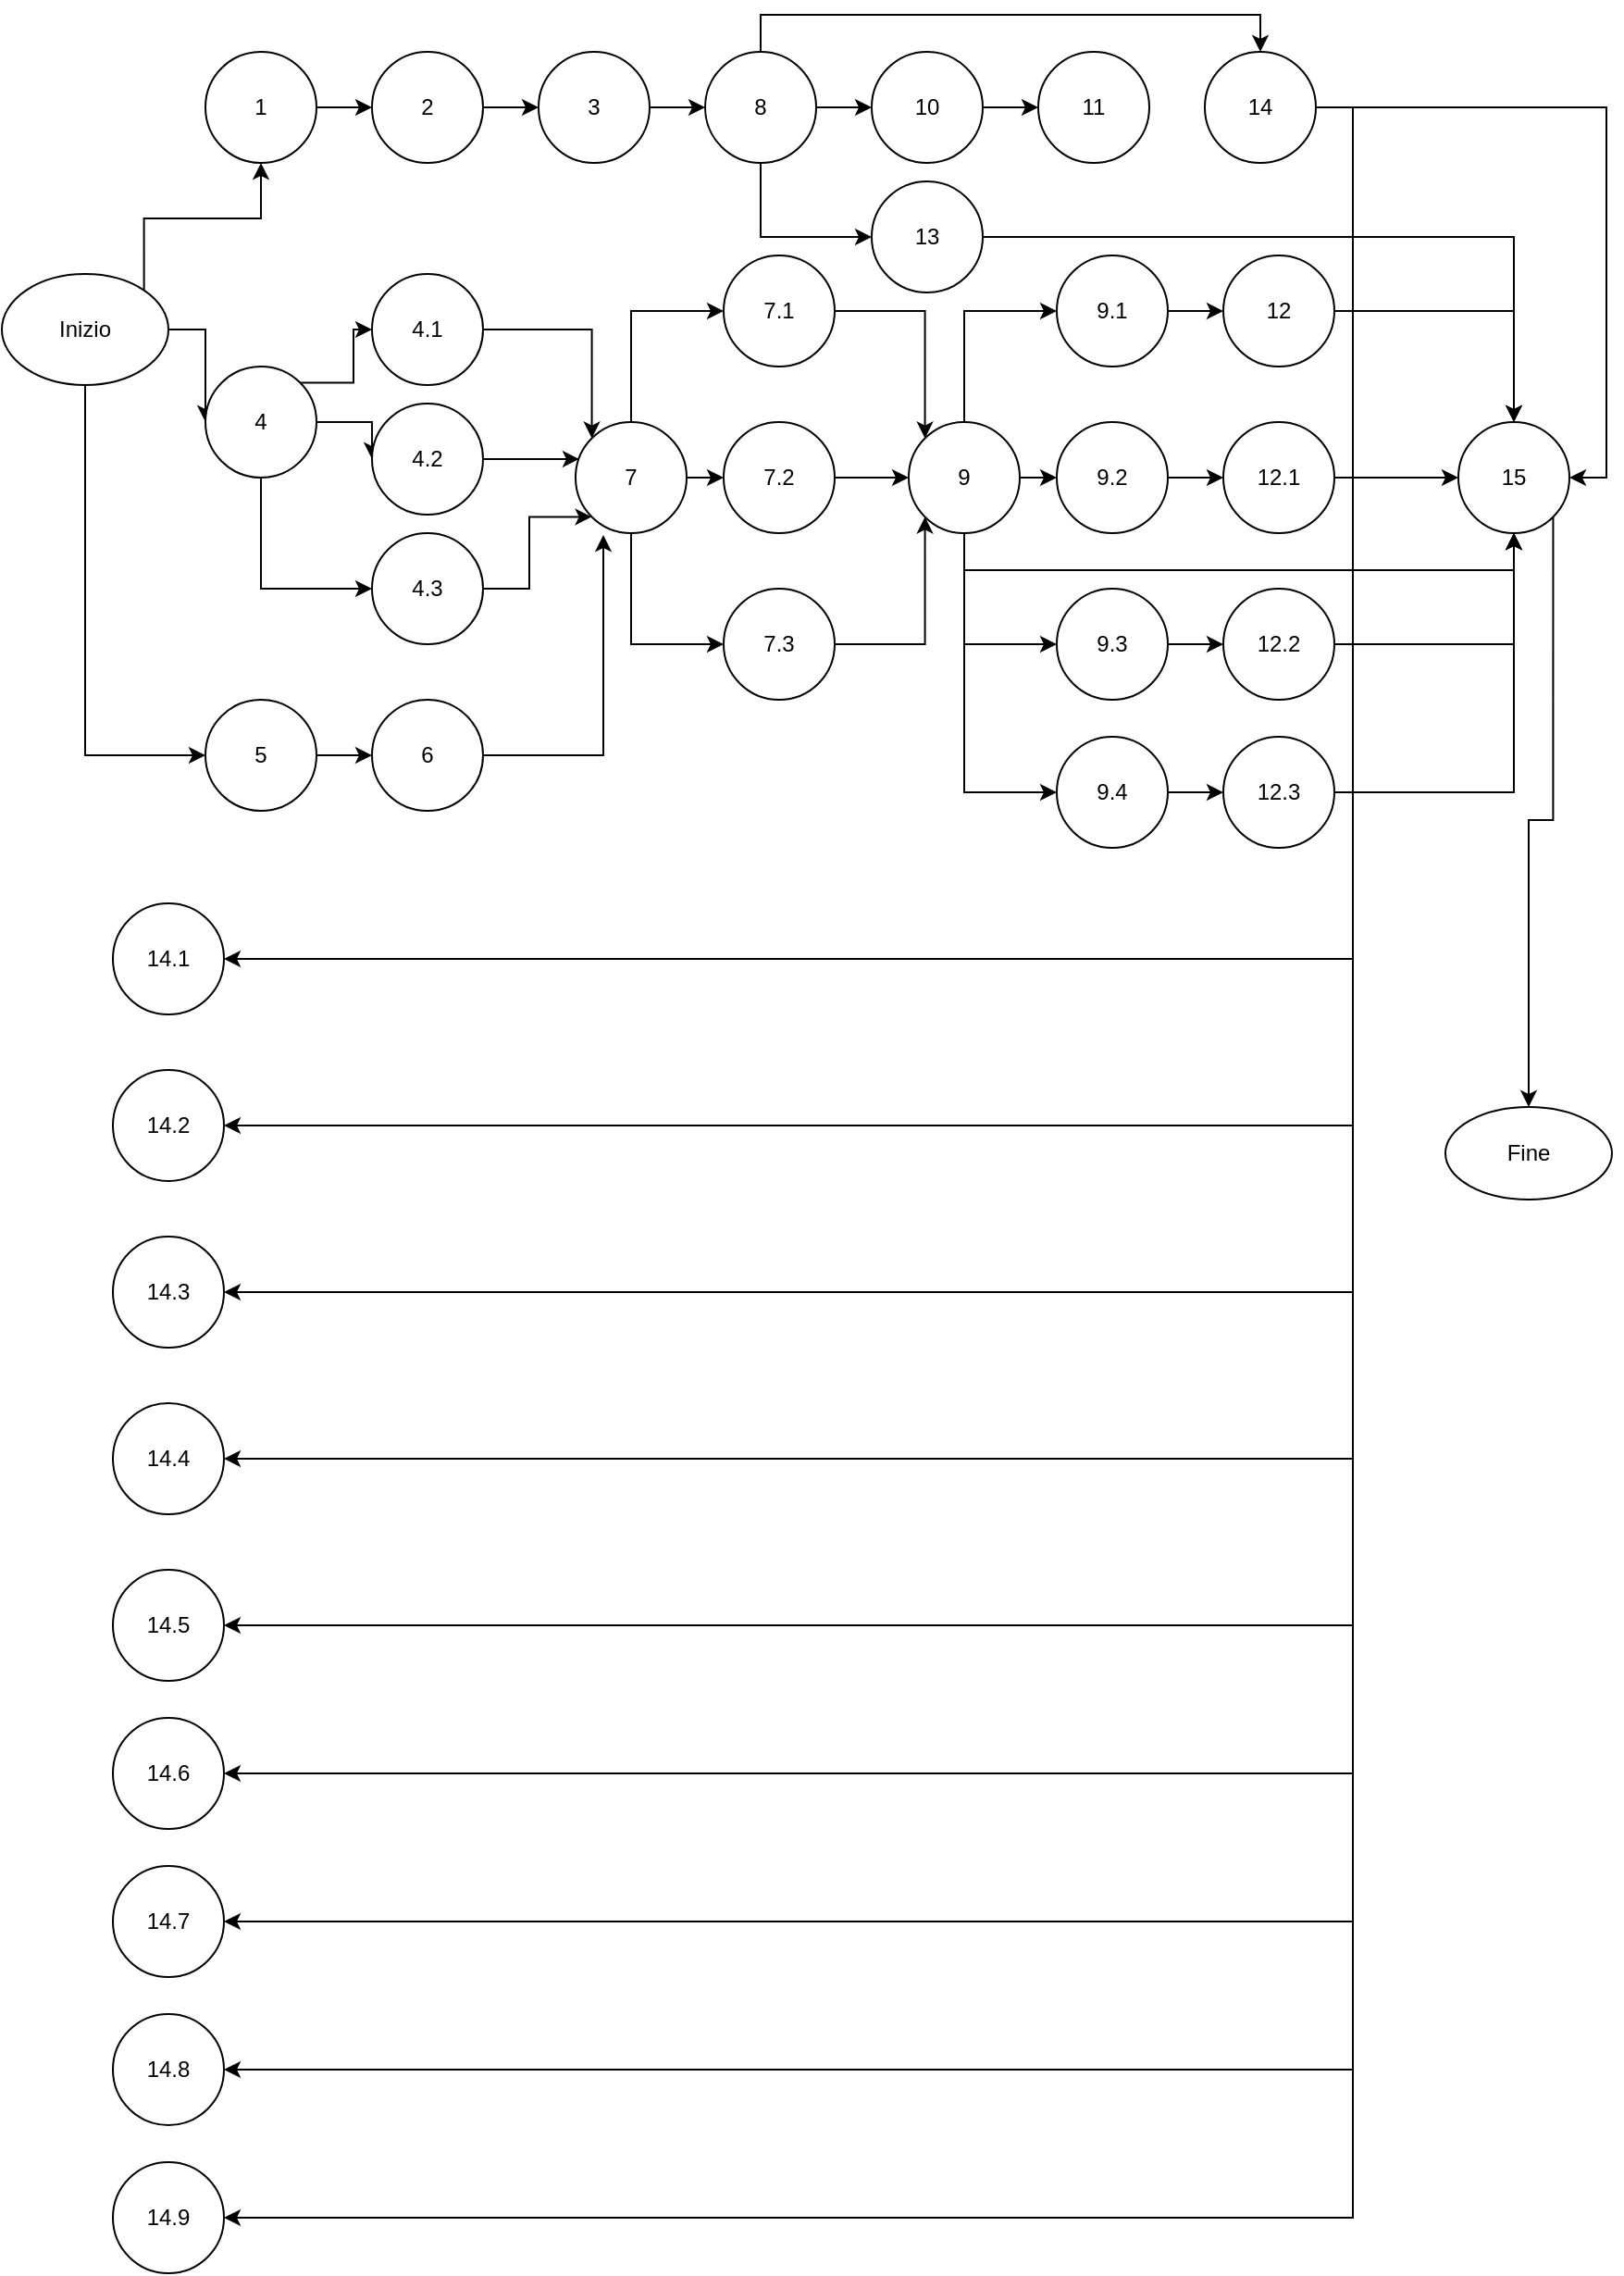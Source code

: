 <mxfile version="22.1.11" type="google">
  <diagram name="Pagina-1" id="bRXsycq1oti193EfWJI6">
    <mxGraphModel grid="1" page="1" gridSize="10" guides="1" tooltips="1" connect="1" arrows="1" fold="1" pageScale="1" pageWidth="1654" pageHeight="2336" background="none" math="0" shadow="0">
      <root>
        <mxCell id="0" />
        <mxCell id="1" parent="0" />
        <mxCell id="jsnSZlF5PCmOA0v7ZHfj-28" style="edgeStyle=orthogonalEdgeStyle;rounded=0;orthogonalLoop=1;jettySize=auto;html=1;exitX=1;exitY=0;exitDx=0;exitDy=0;entryX=0.5;entryY=1;entryDx=0;entryDy=0;" edge="1" parent="1" source="jsnSZlF5PCmOA0v7ZHfj-1" target="jsnSZlF5PCmOA0v7ZHfj-3">
          <mxGeometry relative="1" as="geometry">
            <Array as="points">
              <mxPoint x="87" y="290" />
              <mxPoint x="150" y="290" />
            </Array>
          </mxGeometry>
        </mxCell>
        <mxCell id="jsnSZlF5PCmOA0v7ZHfj-29" style="edgeStyle=orthogonalEdgeStyle;rounded=0;orthogonalLoop=1;jettySize=auto;html=1;exitX=1;exitY=0.5;exitDx=0;exitDy=0;entryX=0;entryY=0.5;entryDx=0;entryDy=0;" edge="1" parent="1" source="jsnSZlF5PCmOA0v7ZHfj-1" target="jsnSZlF5PCmOA0v7ZHfj-6">
          <mxGeometry relative="1" as="geometry" />
        </mxCell>
        <mxCell id="jsnSZlF5PCmOA0v7ZHfj-30" style="edgeStyle=orthogonalEdgeStyle;rounded=0;orthogonalLoop=1;jettySize=auto;html=1;exitX=0.5;exitY=1;exitDx=0;exitDy=0;entryX=0;entryY=0.5;entryDx=0;entryDy=0;" edge="1" parent="1" source="jsnSZlF5PCmOA0v7ZHfj-1" target="jsnSZlF5PCmOA0v7ZHfj-7">
          <mxGeometry relative="1" as="geometry" />
        </mxCell>
        <mxCell id="jsnSZlF5PCmOA0v7ZHfj-1" value="Inizio" style="ellipse;whiteSpace=wrap;html=1;" vertex="1" parent="1">
          <mxGeometry x="10" y="320" width="90" height="60" as="geometry" />
        </mxCell>
        <mxCell id="jsnSZlF5PCmOA0v7ZHfj-23" style="edgeStyle=orthogonalEdgeStyle;rounded=0;orthogonalLoop=1;jettySize=auto;html=1;exitX=1;exitY=0.5;exitDx=0;exitDy=0;entryX=0;entryY=0.5;entryDx=0;entryDy=0;" edge="1" parent="1" source="jsnSZlF5PCmOA0v7ZHfj-2" target="jsnSZlF5PCmOA0v7ZHfj-4">
          <mxGeometry relative="1" as="geometry" />
        </mxCell>
        <mxCell id="jsnSZlF5PCmOA0v7ZHfj-2" value="2" style="ellipse;whiteSpace=wrap;html=1;aspect=fixed;" vertex="1" parent="1">
          <mxGeometry x="210" y="200" width="60" height="60" as="geometry" />
        </mxCell>
        <mxCell id="jsnSZlF5PCmOA0v7ZHfj-22" style="edgeStyle=orthogonalEdgeStyle;rounded=0;orthogonalLoop=1;jettySize=auto;html=1;exitX=1;exitY=0.5;exitDx=0;exitDy=0;entryX=0;entryY=0.5;entryDx=0;entryDy=0;" edge="1" parent="1" source="jsnSZlF5PCmOA0v7ZHfj-3" target="jsnSZlF5PCmOA0v7ZHfj-2">
          <mxGeometry relative="1" as="geometry" />
        </mxCell>
        <mxCell id="jsnSZlF5PCmOA0v7ZHfj-3" value="1" style="ellipse;whiteSpace=wrap;html=1;aspect=fixed;" vertex="1" parent="1">
          <mxGeometry x="120" y="200" width="60" height="60" as="geometry" />
        </mxCell>
        <mxCell id="jsnSZlF5PCmOA0v7ZHfj-24" style="edgeStyle=orthogonalEdgeStyle;rounded=0;orthogonalLoop=1;jettySize=auto;html=1;exitX=1;exitY=0.5;exitDx=0;exitDy=0;" edge="1" parent="1" source="jsnSZlF5PCmOA0v7ZHfj-4" target="jsnSZlF5PCmOA0v7ZHfj-5">
          <mxGeometry relative="1" as="geometry" />
        </mxCell>
        <mxCell id="jsnSZlF5PCmOA0v7ZHfj-4" value="3" style="ellipse;whiteSpace=wrap;html=1;aspect=fixed;" vertex="1" parent="1">
          <mxGeometry x="300" y="200" width="60" height="60" as="geometry" />
        </mxCell>
        <mxCell id="jsnSZlF5PCmOA0v7ZHfj-25" style="edgeStyle=orthogonalEdgeStyle;rounded=0;orthogonalLoop=1;jettySize=auto;html=1;exitX=1;exitY=0.5;exitDx=0;exitDy=0;entryX=0;entryY=0.5;entryDx=0;entryDy=0;" edge="1" parent="1" source="jsnSZlF5PCmOA0v7ZHfj-5" target="jsnSZlF5PCmOA0v7ZHfj-20">
          <mxGeometry relative="1" as="geometry" />
        </mxCell>
        <mxCell id="QJsvc1VJJBGcyiPQSTe9-25" style="edgeStyle=orthogonalEdgeStyle;rounded=0;orthogonalLoop=1;jettySize=auto;html=1;exitX=0.5;exitY=0;exitDx=0;exitDy=0;entryX=0.5;entryY=0;entryDx=0;entryDy=0;" edge="1" parent="1" source="jsnSZlF5PCmOA0v7ZHfj-5" target="jsnSZlF5PCmOA0v7ZHfj-27">
          <mxGeometry relative="1" as="geometry" />
        </mxCell>
        <mxCell id="FqyXXrVaWZC7_pQp-Kfu-10" style="edgeStyle=orthogonalEdgeStyle;rounded=0;orthogonalLoop=1;jettySize=auto;html=1;exitX=0.5;exitY=1;exitDx=0;exitDy=0;entryX=0;entryY=0.5;entryDx=0;entryDy=0;" edge="1" parent="1" source="jsnSZlF5PCmOA0v7ZHfj-5" target="FqyXXrVaWZC7_pQp-Kfu-9">
          <mxGeometry relative="1" as="geometry" />
        </mxCell>
        <mxCell id="jsnSZlF5PCmOA0v7ZHfj-5" value="8" style="ellipse;whiteSpace=wrap;html=1;aspect=fixed;" vertex="1" parent="1">
          <mxGeometry x="390" y="200" width="60" height="60" as="geometry" />
        </mxCell>
        <mxCell id="jsnSZlF5PCmOA0v7ZHfj-32" style="edgeStyle=orthogonalEdgeStyle;rounded=0;orthogonalLoop=1;jettySize=auto;html=1;exitX=1;exitY=0;exitDx=0;exitDy=0;entryX=0;entryY=0.5;entryDx=0;entryDy=0;" edge="1" parent="1" source="jsnSZlF5PCmOA0v7ZHfj-6" target="jsnSZlF5PCmOA0v7ZHfj-9">
          <mxGeometry relative="1" as="geometry" />
        </mxCell>
        <mxCell id="jsnSZlF5PCmOA0v7ZHfj-33" style="edgeStyle=orthogonalEdgeStyle;rounded=0;orthogonalLoop=1;jettySize=auto;html=1;exitX=1;exitY=0.5;exitDx=0;exitDy=0;entryX=0;entryY=0.5;entryDx=0;entryDy=0;" edge="1" parent="1" source="jsnSZlF5PCmOA0v7ZHfj-6" target="jsnSZlF5PCmOA0v7ZHfj-10">
          <mxGeometry relative="1" as="geometry" />
        </mxCell>
        <mxCell id="jsnSZlF5PCmOA0v7ZHfj-34" style="edgeStyle=orthogonalEdgeStyle;rounded=0;orthogonalLoop=1;jettySize=auto;html=1;exitX=0.5;exitY=1;exitDx=0;exitDy=0;entryX=0;entryY=0.5;entryDx=0;entryDy=0;" edge="1" parent="1" source="jsnSZlF5PCmOA0v7ZHfj-6" target="jsnSZlF5PCmOA0v7ZHfj-11">
          <mxGeometry relative="1" as="geometry" />
        </mxCell>
        <mxCell id="jsnSZlF5PCmOA0v7ZHfj-6" value="4" style="ellipse;whiteSpace=wrap;html=1;aspect=fixed;" vertex="1" parent="1">
          <mxGeometry x="120" y="370" width="60" height="60" as="geometry" />
        </mxCell>
        <mxCell id="jsnSZlF5PCmOA0v7ZHfj-31" style="edgeStyle=orthogonalEdgeStyle;rounded=0;orthogonalLoop=1;jettySize=auto;html=1;exitX=1;exitY=0.5;exitDx=0;exitDy=0;entryX=0;entryY=0.5;entryDx=0;entryDy=0;" edge="1" parent="1" source="jsnSZlF5PCmOA0v7ZHfj-7" target="jsnSZlF5PCmOA0v7ZHfj-8">
          <mxGeometry relative="1" as="geometry" />
        </mxCell>
        <mxCell id="jsnSZlF5PCmOA0v7ZHfj-7" value="5" style="ellipse;whiteSpace=wrap;html=1;aspect=fixed;" vertex="1" parent="1">
          <mxGeometry x="120" y="550" width="60" height="60" as="geometry" />
        </mxCell>
        <mxCell id="jsnSZlF5PCmOA0v7ZHfj-8" value="6" style="ellipse;whiteSpace=wrap;html=1;aspect=fixed;" vertex="1" parent="1">
          <mxGeometry x="210" y="550" width="60" height="60" as="geometry" />
        </mxCell>
        <mxCell id="QJsvc1VJJBGcyiPQSTe9-1" style="edgeStyle=orthogonalEdgeStyle;rounded=0;orthogonalLoop=1;jettySize=auto;html=1;exitX=1;exitY=0.5;exitDx=0;exitDy=0;entryX=0;entryY=0;entryDx=0;entryDy=0;" edge="1" parent="1" source="jsnSZlF5PCmOA0v7ZHfj-9" target="jsnSZlF5PCmOA0v7ZHfj-12">
          <mxGeometry relative="1" as="geometry" />
        </mxCell>
        <mxCell id="jsnSZlF5PCmOA0v7ZHfj-9" value="4.1" style="ellipse;whiteSpace=wrap;html=1;aspect=fixed;" vertex="1" parent="1">
          <mxGeometry x="210" y="320" width="60" height="60" as="geometry" />
        </mxCell>
        <mxCell id="jsnSZlF5PCmOA0v7ZHfj-10" value="4.2" style="ellipse;whiteSpace=wrap;html=1;aspect=fixed;" vertex="1" parent="1">
          <mxGeometry x="210" y="390" width="60" height="60" as="geometry" />
        </mxCell>
        <mxCell id="QJsvc1VJJBGcyiPQSTe9-4" style="edgeStyle=orthogonalEdgeStyle;rounded=0;orthogonalLoop=1;jettySize=auto;html=1;exitX=1;exitY=0.5;exitDx=0;exitDy=0;entryX=0;entryY=1;entryDx=0;entryDy=0;" edge="1" parent="1" source="jsnSZlF5PCmOA0v7ZHfj-11" target="jsnSZlF5PCmOA0v7ZHfj-12">
          <mxGeometry relative="1" as="geometry" />
        </mxCell>
        <mxCell id="jsnSZlF5PCmOA0v7ZHfj-11" value="4.3" style="ellipse;whiteSpace=wrap;html=1;aspect=fixed;" vertex="1" parent="1">
          <mxGeometry x="210" y="460" width="60" height="60" as="geometry" />
        </mxCell>
        <mxCell id="QJsvc1VJJBGcyiPQSTe9-5" style="edgeStyle=orthogonalEdgeStyle;rounded=0;orthogonalLoop=1;jettySize=auto;html=1;exitX=1;exitY=0.5;exitDx=0;exitDy=0;entryX=0;entryY=0.5;entryDx=0;entryDy=0;" edge="1" parent="1" source="jsnSZlF5PCmOA0v7ZHfj-12" target="jsnSZlF5PCmOA0v7ZHfj-14">
          <mxGeometry relative="1" as="geometry" />
        </mxCell>
        <mxCell id="QJsvc1VJJBGcyiPQSTe9-6" style="edgeStyle=orthogonalEdgeStyle;rounded=0;orthogonalLoop=1;jettySize=auto;html=1;exitX=0.5;exitY=0;exitDx=0;exitDy=0;entryX=0;entryY=0.5;entryDx=0;entryDy=0;" edge="1" parent="1" source="jsnSZlF5PCmOA0v7ZHfj-12" target="jsnSZlF5PCmOA0v7ZHfj-13">
          <mxGeometry relative="1" as="geometry" />
        </mxCell>
        <mxCell id="QJsvc1VJJBGcyiPQSTe9-7" style="edgeStyle=orthogonalEdgeStyle;rounded=0;orthogonalLoop=1;jettySize=auto;html=1;exitX=0.5;exitY=1;exitDx=0;exitDy=0;entryX=0;entryY=0.5;entryDx=0;entryDy=0;" edge="1" parent="1" source="jsnSZlF5PCmOA0v7ZHfj-12" target="jsnSZlF5PCmOA0v7ZHfj-15">
          <mxGeometry relative="1" as="geometry" />
        </mxCell>
        <mxCell id="jsnSZlF5PCmOA0v7ZHfj-12" value="7" style="ellipse;whiteSpace=wrap;html=1;aspect=fixed;" vertex="1" parent="1">
          <mxGeometry x="320" y="400" width="60" height="60" as="geometry" />
        </mxCell>
        <mxCell id="QJsvc1VJJBGcyiPQSTe9-14" style="edgeStyle=orthogonalEdgeStyle;rounded=0;orthogonalLoop=1;jettySize=auto;html=1;exitX=1;exitY=0.5;exitDx=0;exitDy=0;entryX=0;entryY=0;entryDx=0;entryDy=0;" edge="1" parent="1" source="jsnSZlF5PCmOA0v7ZHfj-13" target="jsnSZlF5PCmOA0v7ZHfj-16">
          <mxGeometry relative="1" as="geometry" />
        </mxCell>
        <mxCell id="jsnSZlF5PCmOA0v7ZHfj-13" value="7.1" style="ellipse;whiteSpace=wrap;html=1;aspect=fixed;" vertex="1" parent="1">
          <mxGeometry x="400" y="310" width="60" height="60" as="geometry" />
        </mxCell>
        <mxCell id="QJsvc1VJJBGcyiPQSTe9-8" style="edgeStyle=orthogonalEdgeStyle;rounded=0;orthogonalLoop=1;jettySize=auto;html=1;exitX=1;exitY=0.5;exitDx=0;exitDy=0;entryX=0;entryY=0.5;entryDx=0;entryDy=0;" edge="1" parent="1" source="jsnSZlF5PCmOA0v7ZHfj-14" target="jsnSZlF5PCmOA0v7ZHfj-16">
          <mxGeometry relative="1" as="geometry" />
        </mxCell>
        <mxCell id="jsnSZlF5PCmOA0v7ZHfj-14" value="7.2" style="ellipse;whiteSpace=wrap;html=1;aspect=fixed;" vertex="1" parent="1">
          <mxGeometry x="400" y="400" width="60" height="60" as="geometry" />
        </mxCell>
        <mxCell id="QJsvc1VJJBGcyiPQSTe9-13" style="edgeStyle=orthogonalEdgeStyle;rounded=0;orthogonalLoop=1;jettySize=auto;html=1;exitX=1;exitY=0.5;exitDx=0;exitDy=0;entryX=0;entryY=1;entryDx=0;entryDy=0;" edge="1" parent="1" source="jsnSZlF5PCmOA0v7ZHfj-15" target="jsnSZlF5PCmOA0v7ZHfj-16">
          <mxGeometry relative="1" as="geometry" />
        </mxCell>
        <mxCell id="jsnSZlF5PCmOA0v7ZHfj-15" value="7.3" style="ellipse;whiteSpace=wrap;html=1;aspect=fixed;" vertex="1" parent="1">
          <mxGeometry x="400" y="490" width="60" height="60" as="geometry" />
        </mxCell>
        <mxCell id="QJsvc1VJJBGcyiPQSTe9-9" style="edgeStyle=orthogonalEdgeStyle;rounded=0;orthogonalLoop=1;jettySize=auto;html=1;exitX=0.5;exitY=0;exitDx=0;exitDy=0;entryX=0;entryY=0.5;entryDx=0;entryDy=0;" edge="1" parent="1" source="jsnSZlF5PCmOA0v7ZHfj-16" target="jsnSZlF5PCmOA0v7ZHfj-17">
          <mxGeometry relative="1" as="geometry" />
        </mxCell>
        <mxCell id="QJsvc1VJJBGcyiPQSTe9-10" style="edgeStyle=orthogonalEdgeStyle;rounded=0;orthogonalLoop=1;jettySize=auto;html=1;exitX=1;exitY=0.5;exitDx=0;exitDy=0;entryX=0;entryY=0.5;entryDx=0;entryDy=0;" edge="1" parent="1" source="jsnSZlF5PCmOA0v7ZHfj-16" target="jsnSZlF5PCmOA0v7ZHfj-18">
          <mxGeometry relative="1" as="geometry" />
        </mxCell>
        <mxCell id="QJsvc1VJJBGcyiPQSTe9-11" style="edgeStyle=orthogonalEdgeStyle;rounded=0;orthogonalLoop=1;jettySize=auto;html=1;exitX=0.5;exitY=1;exitDx=0;exitDy=0;entryX=0;entryY=0.5;entryDx=0;entryDy=0;" edge="1" parent="1" source="jsnSZlF5PCmOA0v7ZHfj-16" target="jsnSZlF5PCmOA0v7ZHfj-19">
          <mxGeometry relative="1" as="geometry" />
        </mxCell>
        <mxCell id="QJsvc1VJJBGcyiPQSTe9-16" style="edgeStyle=orthogonalEdgeStyle;rounded=0;orthogonalLoop=1;jettySize=auto;html=1;exitX=0.5;exitY=1;exitDx=0;exitDy=0;entryX=0;entryY=0.5;entryDx=0;entryDy=0;" edge="1" parent="1" source="jsnSZlF5PCmOA0v7ZHfj-16" target="QJsvc1VJJBGcyiPQSTe9-15">
          <mxGeometry relative="1" as="geometry" />
        </mxCell>
        <mxCell id="FqyXXrVaWZC7_pQp-Kfu-12" style="edgeStyle=orthogonalEdgeStyle;rounded=0;orthogonalLoop=1;jettySize=auto;html=1;exitX=0.5;exitY=1;exitDx=0;exitDy=0;" edge="1" parent="1" source="jsnSZlF5PCmOA0v7ZHfj-16">
          <mxGeometry relative="1" as="geometry">
            <mxPoint x="530" y="460" as="targetPoint" />
          </mxGeometry>
        </mxCell>
        <mxCell id="FqyXXrVaWZC7_pQp-Kfu-13" style="edgeStyle=orthogonalEdgeStyle;rounded=0;orthogonalLoop=1;jettySize=auto;html=1;exitX=0.5;exitY=1;exitDx=0;exitDy=0;entryX=0.5;entryY=1;entryDx=0;entryDy=0;" edge="1" parent="1" source="jsnSZlF5PCmOA0v7ZHfj-16" target="FqyXXrVaWZC7_pQp-Kfu-11">
          <mxGeometry relative="1" as="geometry" />
        </mxCell>
        <mxCell id="jsnSZlF5PCmOA0v7ZHfj-16" value="9" style="ellipse;whiteSpace=wrap;html=1;aspect=fixed;" vertex="1" parent="1">
          <mxGeometry x="500" y="400" width="60" height="60" as="geometry" />
        </mxCell>
        <mxCell id="QJsvc1VJJBGcyiPQSTe9-21" style="edgeStyle=orthogonalEdgeStyle;rounded=0;orthogonalLoop=1;jettySize=auto;html=1;exitX=1;exitY=0.5;exitDx=0;exitDy=0;entryX=0;entryY=0.5;entryDx=0;entryDy=0;" edge="1" parent="1" source="jsnSZlF5PCmOA0v7ZHfj-17" target="QJsvc1VJJBGcyiPQSTe9-17">
          <mxGeometry relative="1" as="geometry" />
        </mxCell>
        <mxCell id="jsnSZlF5PCmOA0v7ZHfj-17" value="9.1" style="ellipse;whiteSpace=wrap;html=1;aspect=fixed;" vertex="1" parent="1">
          <mxGeometry x="580" y="310" width="60" height="60" as="geometry" />
        </mxCell>
        <mxCell id="QJsvc1VJJBGcyiPQSTe9-22" style="edgeStyle=orthogonalEdgeStyle;rounded=0;orthogonalLoop=1;jettySize=auto;html=1;exitX=1;exitY=0.5;exitDx=0;exitDy=0;entryX=0;entryY=0.5;entryDx=0;entryDy=0;" edge="1" parent="1" source="jsnSZlF5PCmOA0v7ZHfj-18" target="QJsvc1VJJBGcyiPQSTe9-18">
          <mxGeometry relative="1" as="geometry" />
        </mxCell>
        <mxCell id="jsnSZlF5PCmOA0v7ZHfj-18" value="9.2" style="ellipse;whiteSpace=wrap;html=1;aspect=fixed;" vertex="1" parent="1">
          <mxGeometry x="580" y="400" width="60" height="60" as="geometry" />
        </mxCell>
        <mxCell id="QJsvc1VJJBGcyiPQSTe9-23" style="edgeStyle=orthogonalEdgeStyle;rounded=0;orthogonalLoop=1;jettySize=auto;html=1;exitX=1;exitY=0.5;exitDx=0;exitDy=0;entryX=0;entryY=0.5;entryDx=0;entryDy=0;" edge="1" parent="1" source="jsnSZlF5PCmOA0v7ZHfj-19" target="QJsvc1VJJBGcyiPQSTe9-19">
          <mxGeometry relative="1" as="geometry" />
        </mxCell>
        <mxCell id="jsnSZlF5PCmOA0v7ZHfj-19" value="9.3" style="ellipse;whiteSpace=wrap;html=1;aspect=fixed;" vertex="1" parent="1">
          <mxGeometry x="580" y="490" width="60" height="60" as="geometry" />
        </mxCell>
        <mxCell id="jsnSZlF5PCmOA0v7ZHfj-26" style="edgeStyle=orthogonalEdgeStyle;rounded=0;orthogonalLoop=1;jettySize=auto;html=1;exitX=1;exitY=0.5;exitDx=0;exitDy=0;entryX=0;entryY=0.5;entryDx=0;entryDy=0;" edge="1" parent="1" source="jsnSZlF5PCmOA0v7ZHfj-20" target="jsnSZlF5PCmOA0v7ZHfj-21">
          <mxGeometry relative="1" as="geometry" />
        </mxCell>
        <mxCell id="jsnSZlF5PCmOA0v7ZHfj-20" value="10" style="ellipse;whiteSpace=wrap;html=1;aspect=fixed;" vertex="1" parent="1">
          <mxGeometry x="480" y="200" width="60" height="60" as="geometry" />
        </mxCell>
        <mxCell id="jsnSZlF5PCmOA0v7ZHfj-21" value="11" style="ellipse;whiteSpace=wrap;html=1;aspect=fixed;" vertex="1" parent="1">
          <mxGeometry x="570" y="200" width="60" height="60" as="geometry" />
        </mxCell>
        <mxCell id="QJsvc1VJJBGcyiPQSTe9-32" style="edgeStyle=orthogonalEdgeStyle;rounded=0;orthogonalLoop=1;jettySize=auto;html=1;exitX=1;exitY=0.5;exitDx=0;exitDy=0;entryX=1;entryY=0.5;entryDx=0;entryDy=0;" edge="1" parent="1" source="jsnSZlF5PCmOA0v7ZHfj-27" target="QJsvc1VJJBGcyiPQSTe9-26">
          <mxGeometry relative="1" as="geometry" />
        </mxCell>
        <mxCell id="QJsvc1VJJBGcyiPQSTe9-33" style="edgeStyle=orthogonalEdgeStyle;rounded=0;orthogonalLoop=1;jettySize=auto;html=1;exitX=1;exitY=0.5;exitDx=0;exitDy=0;entryX=1;entryY=0.5;entryDx=0;entryDy=0;" edge="1" parent="1" source="jsnSZlF5PCmOA0v7ZHfj-27" target="QJsvc1VJJBGcyiPQSTe9-27">
          <mxGeometry relative="1" as="geometry" />
        </mxCell>
        <mxCell id="QJsvc1VJJBGcyiPQSTe9-34" style="edgeStyle=orthogonalEdgeStyle;rounded=0;orthogonalLoop=1;jettySize=auto;html=1;exitX=1;exitY=0.5;exitDx=0;exitDy=0;entryX=1;entryY=0.5;entryDx=0;entryDy=0;" edge="1" parent="1" source="jsnSZlF5PCmOA0v7ZHfj-27" target="QJsvc1VJJBGcyiPQSTe9-28">
          <mxGeometry relative="1" as="geometry" />
        </mxCell>
        <mxCell id="QJsvc1VJJBGcyiPQSTe9-36" style="edgeStyle=orthogonalEdgeStyle;rounded=0;orthogonalLoop=1;jettySize=auto;html=1;exitX=1;exitY=0.5;exitDx=0;exitDy=0;entryX=1;entryY=0.5;entryDx=0;entryDy=0;" edge="1" parent="1" source="jsnSZlF5PCmOA0v7ZHfj-27" target="QJsvc1VJJBGcyiPQSTe9-30">
          <mxGeometry relative="1" as="geometry" />
        </mxCell>
        <mxCell id="FqyXXrVaWZC7_pQp-Kfu-5" style="edgeStyle=orthogonalEdgeStyle;rounded=0;orthogonalLoop=1;jettySize=auto;html=1;exitX=1;exitY=0.5;exitDx=0;exitDy=0;entryX=1;entryY=0.5;entryDx=0;entryDy=0;" edge="1" parent="1" source="jsnSZlF5PCmOA0v7ZHfj-27" target="FqyXXrVaWZC7_pQp-Kfu-1">
          <mxGeometry relative="1" as="geometry" />
        </mxCell>
        <mxCell id="FqyXXrVaWZC7_pQp-Kfu-6" style="edgeStyle=orthogonalEdgeStyle;rounded=0;orthogonalLoop=1;jettySize=auto;html=1;exitX=1;exitY=0.5;exitDx=0;exitDy=0;entryX=1;entryY=0.5;entryDx=0;entryDy=0;" edge="1" parent="1" source="jsnSZlF5PCmOA0v7ZHfj-27" target="FqyXXrVaWZC7_pQp-Kfu-2">
          <mxGeometry relative="1" as="geometry" />
        </mxCell>
        <mxCell id="FqyXXrVaWZC7_pQp-Kfu-7" style="edgeStyle=orthogonalEdgeStyle;rounded=0;orthogonalLoop=1;jettySize=auto;html=1;exitX=1;exitY=0.5;exitDx=0;exitDy=0;entryX=1;entryY=0.5;entryDx=0;entryDy=0;" edge="1" parent="1" source="jsnSZlF5PCmOA0v7ZHfj-27" target="FqyXXrVaWZC7_pQp-Kfu-3">
          <mxGeometry relative="1" as="geometry" />
        </mxCell>
        <mxCell id="FqyXXrVaWZC7_pQp-Kfu-8" style="edgeStyle=orthogonalEdgeStyle;rounded=0;orthogonalLoop=1;jettySize=auto;html=1;exitX=1;exitY=0.5;exitDx=0;exitDy=0;entryX=1;entryY=0.5;entryDx=0;entryDy=0;" edge="1" parent="1" source="jsnSZlF5PCmOA0v7ZHfj-27" target="FqyXXrVaWZC7_pQp-Kfu-4">
          <mxGeometry relative="1" as="geometry" />
        </mxCell>
        <mxCell id="FqyXXrVaWZC7_pQp-Kfu-18" style="edgeStyle=orthogonalEdgeStyle;rounded=0;orthogonalLoop=1;jettySize=auto;html=1;exitX=1;exitY=0.5;exitDx=0;exitDy=0;entryX=1;entryY=0.5;entryDx=0;entryDy=0;" edge="1" parent="1" source="jsnSZlF5PCmOA0v7ZHfj-27" target="FqyXXrVaWZC7_pQp-Kfu-11">
          <mxGeometry relative="1" as="geometry" />
        </mxCell>
        <mxCell id="jsnSZlF5PCmOA0v7ZHfj-27" value="14" style="ellipse;whiteSpace=wrap;html=1;aspect=fixed;" vertex="1" parent="1">
          <mxGeometry x="660" y="200" width="60" height="60" as="geometry" />
        </mxCell>
        <mxCell id="QJsvc1VJJBGcyiPQSTe9-2" style="edgeStyle=orthogonalEdgeStyle;rounded=0;orthogonalLoop=1;jettySize=auto;html=1;exitX=1;exitY=0.5;exitDx=0;exitDy=0;entryX=0.033;entryY=0.333;entryDx=0;entryDy=0;entryPerimeter=0;" edge="1" parent="1" source="jsnSZlF5PCmOA0v7ZHfj-10" target="jsnSZlF5PCmOA0v7ZHfj-12">
          <mxGeometry relative="1" as="geometry" />
        </mxCell>
        <mxCell id="QJsvc1VJJBGcyiPQSTe9-12" style="edgeStyle=orthogonalEdgeStyle;rounded=0;orthogonalLoop=1;jettySize=auto;html=1;exitX=1;exitY=0.5;exitDx=0;exitDy=0;entryX=0.25;entryY=1.017;entryDx=0;entryDy=0;entryPerimeter=0;" edge="1" parent="1" source="jsnSZlF5PCmOA0v7ZHfj-8" target="jsnSZlF5PCmOA0v7ZHfj-12">
          <mxGeometry relative="1" as="geometry" />
        </mxCell>
        <mxCell id="QJsvc1VJJBGcyiPQSTe9-24" style="edgeStyle=orthogonalEdgeStyle;rounded=0;orthogonalLoop=1;jettySize=auto;html=1;exitX=1;exitY=0.5;exitDx=0;exitDy=0;entryX=0;entryY=0.5;entryDx=0;entryDy=0;" edge="1" parent="1" source="QJsvc1VJJBGcyiPQSTe9-15" target="QJsvc1VJJBGcyiPQSTe9-20">
          <mxGeometry relative="1" as="geometry" />
        </mxCell>
        <mxCell id="QJsvc1VJJBGcyiPQSTe9-15" value="9.4" style="ellipse;whiteSpace=wrap;html=1;aspect=fixed;" vertex="1" parent="1">
          <mxGeometry x="580" y="570" width="60" height="60" as="geometry" />
        </mxCell>
        <mxCell id="FqyXXrVaWZC7_pQp-Kfu-14" style="edgeStyle=orthogonalEdgeStyle;rounded=0;orthogonalLoop=1;jettySize=auto;html=1;exitX=1;exitY=0.5;exitDx=0;exitDy=0;entryX=0.5;entryY=0;entryDx=0;entryDy=0;" edge="1" parent="1" source="QJsvc1VJJBGcyiPQSTe9-17" target="FqyXXrVaWZC7_pQp-Kfu-11">
          <mxGeometry relative="1" as="geometry" />
        </mxCell>
        <mxCell id="QJsvc1VJJBGcyiPQSTe9-17" value="12" style="ellipse;whiteSpace=wrap;html=1;aspect=fixed;" vertex="1" parent="1">
          <mxGeometry x="670" y="310" width="60" height="60" as="geometry" />
        </mxCell>
        <mxCell id="FqyXXrVaWZC7_pQp-Kfu-15" style="edgeStyle=orthogonalEdgeStyle;rounded=0;orthogonalLoop=1;jettySize=auto;html=1;exitX=1;exitY=0.5;exitDx=0;exitDy=0;entryX=0;entryY=0.5;entryDx=0;entryDy=0;" edge="1" parent="1" source="QJsvc1VJJBGcyiPQSTe9-18" target="FqyXXrVaWZC7_pQp-Kfu-11">
          <mxGeometry relative="1" as="geometry" />
        </mxCell>
        <mxCell id="QJsvc1VJJBGcyiPQSTe9-18" value="12.1" style="ellipse;whiteSpace=wrap;html=1;aspect=fixed;" vertex="1" parent="1">
          <mxGeometry x="670" y="400" width="60" height="60" as="geometry" />
        </mxCell>
        <mxCell id="FqyXXrVaWZC7_pQp-Kfu-16" style="edgeStyle=orthogonalEdgeStyle;rounded=0;orthogonalLoop=1;jettySize=auto;html=1;exitX=1;exitY=0.5;exitDx=0;exitDy=0;entryX=0.5;entryY=1;entryDx=0;entryDy=0;" edge="1" parent="1" source="QJsvc1VJJBGcyiPQSTe9-19" target="FqyXXrVaWZC7_pQp-Kfu-11">
          <mxGeometry relative="1" as="geometry" />
        </mxCell>
        <mxCell id="QJsvc1VJJBGcyiPQSTe9-19" value="12.2" style="ellipse;whiteSpace=wrap;html=1;aspect=fixed;" vertex="1" parent="1">
          <mxGeometry x="670" y="490" width="60" height="60" as="geometry" />
        </mxCell>
        <mxCell id="FqyXXrVaWZC7_pQp-Kfu-17" style="edgeStyle=orthogonalEdgeStyle;rounded=0;orthogonalLoop=1;jettySize=auto;html=1;exitX=1;exitY=0.5;exitDx=0;exitDy=0;entryX=0.5;entryY=1;entryDx=0;entryDy=0;" edge="1" parent="1" source="QJsvc1VJJBGcyiPQSTe9-20" target="FqyXXrVaWZC7_pQp-Kfu-11">
          <mxGeometry relative="1" as="geometry" />
        </mxCell>
        <mxCell id="QJsvc1VJJBGcyiPQSTe9-20" value="12.3" style="ellipse;whiteSpace=wrap;html=1;aspect=fixed;" vertex="1" parent="1">
          <mxGeometry x="670" y="570" width="60" height="60" as="geometry" />
        </mxCell>
        <mxCell id="QJsvc1VJJBGcyiPQSTe9-26" value="14.1" style="ellipse;whiteSpace=wrap;html=1;aspect=fixed;" vertex="1" parent="1">
          <mxGeometry x="70" y="660" width="60" height="60" as="geometry" />
        </mxCell>
        <mxCell id="QJsvc1VJJBGcyiPQSTe9-27" value="14.2" style="ellipse;whiteSpace=wrap;html=1;aspect=fixed;" vertex="1" parent="1">
          <mxGeometry x="70" y="750" width="60" height="60" as="geometry" />
        </mxCell>
        <mxCell id="QJsvc1VJJBGcyiPQSTe9-28" value="14.3" style="ellipse;whiteSpace=wrap;html=1;aspect=fixed;" vertex="1" parent="1">
          <mxGeometry x="70" y="840" width="60" height="60" as="geometry" />
        </mxCell>
        <mxCell id="QJsvc1VJJBGcyiPQSTe9-29" value="14.4" style="ellipse;whiteSpace=wrap;html=1;aspect=fixed;" vertex="1" parent="1">
          <mxGeometry x="70" y="930" width="60" height="60" as="geometry" />
        </mxCell>
        <mxCell id="QJsvc1VJJBGcyiPQSTe9-30" value="14.5" style="ellipse;whiteSpace=wrap;html=1;aspect=fixed;" vertex="1" parent="1">
          <mxGeometry x="70" y="1020" width="60" height="60" as="geometry" />
        </mxCell>
        <mxCell id="QJsvc1VJJBGcyiPQSTe9-35" style="edgeStyle=orthogonalEdgeStyle;rounded=0;orthogonalLoop=1;jettySize=auto;html=1;exitX=1;exitY=0.5;exitDx=0;exitDy=0;entryX=1;entryY=0.5;entryDx=0;entryDy=0;" edge="1" parent="1" source="jsnSZlF5PCmOA0v7ZHfj-27" target="QJsvc1VJJBGcyiPQSTe9-29">
          <mxGeometry relative="1" as="geometry" />
        </mxCell>
        <mxCell id="QJsvc1VJJBGcyiPQSTe9-49" value="Fine" style="ellipse;whiteSpace=wrap;html=1;" vertex="1" parent="1">
          <mxGeometry x="790" y="770" width="90" height="50" as="geometry" />
        </mxCell>
        <mxCell id="FqyXXrVaWZC7_pQp-Kfu-1" value="14.6" style="ellipse;whiteSpace=wrap;html=1;aspect=fixed;" vertex="1" parent="1">
          <mxGeometry x="70" y="1100" width="60" height="60" as="geometry" />
        </mxCell>
        <mxCell id="FqyXXrVaWZC7_pQp-Kfu-2" value="14.7" style="ellipse;whiteSpace=wrap;html=1;aspect=fixed;" vertex="1" parent="1">
          <mxGeometry x="70" y="1180" width="60" height="60" as="geometry" />
        </mxCell>
        <mxCell id="FqyXXrVaWZC7_pQp-Kfu-3" value="14.8" style="ellipse;whiteSpace=wrap;html=1;aspect=fixed;" vertex="1" parent="1">
          <mxGeometry x="70" y="1260" width="60" height="60" as="geometry" />
        </mxCell>
        <mxCell id="FqyXXrVaWZC7_pQp-Kfu-4" value="14.9" style="ellipse;whiteSpace=wrap;html=1;aspect=fixed;" vertex="1" parent="1">
          <mxGeometry x="70" y="1340" width="60" height="60" as="geometry" />
        </mxCell>
        <mxCell id="FqyXXrVaWZC7_pQp-Kfu-20" style="edgeStyle=orthogonalEdgeStyle;rounded=0;orthogonalLoop=1;jettySize=auto;html=1;exitX=1;exitY=0.5;exitDx=0;exitDy=0;" edge="1" parent="1" source="FqyXXrVaWZC7_pQp-Kfu-9" target="FqyXXrVaWZC7_pQp-Kfu-11">
          <mxGeometry relative="1" as="geometry" />
        </mxCell>
        <mxCell id="FqyXXrVaWZC7_pQp-Kfu-9" value="13" style="ellipse;whiteSpace=wrap;html=1;aspect=fixed;" vertex="1" parent="1">
          <mxGeometry x="480" y="270" width="60" height="60" as="geometry" />
        </mxCell>
        <mxCell id="FqyXXrVaWZC7_pQp-Kfu-21" style="edgeStyle=orthogonalEdgeStyle;rounded=0;orthogonalLoop=1;jettySize=auto;html=1;exitX=1;exitY=1;exitDx=0;exitDy=0;entryX=0.5;entryY=0;entryDx=0;entryDy=0;" edge="1" parent="1" source="FqyXXrVaWZC7_pQp-Kfu-11" target="QJsvc1VJJBGcyiPQSTe9-49">
          <mxGeometry relative="1" as="geometry" />
        </mxCell>
        <mxCell id="FqyXXrVaWZC7_pQp-Kfu-11" value="15" style="ellipse;whiteSpace=wrap;html=1;aspect=fixed;" vertex="1" parent="1">
          <mxGeometry x="797" y="400" width="60" height="60" as="geometry" />
        </mxCell>
      </root>
    </mxGraphModel>
  </diagram>
</mxfile>
